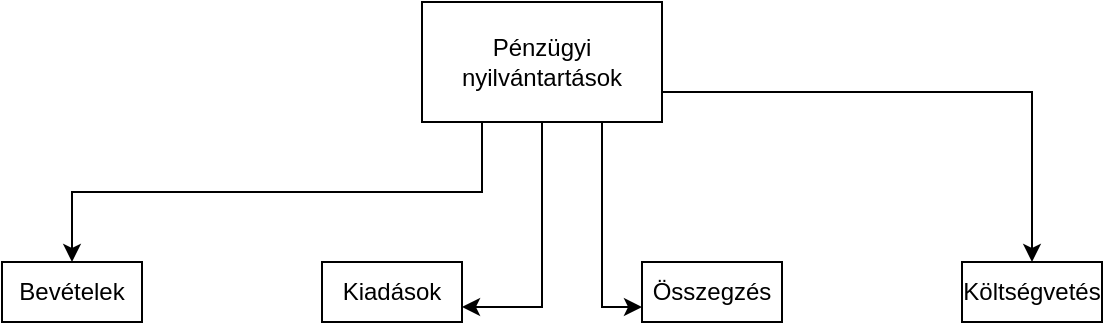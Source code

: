 <mxfile version="28.2.5">
  <diagram name="1 oldal" id="ZgWYLyw0eC7pwUYfvE4h">
    <mxGraphModel dx="1426" dy="777" grid="1" gridSize="10" guides="1" tooltips="1" connect="1" arrows="1" fold="1" page="1" pageScale="1" pageWidth="827" pageHeight="1169" math="0" shadow="0">
      <root>
        <mxCell id="0" />
        <mxCell id="1" parent="0" />
        <mxCell id="hVTtG_Qnfkd89vmWAwA_-1" value="Bevételek" style="rounded=0;whiteSpace=wrap;html=1;" vertex="1" parent="1">
          <mxGeometry x="120" y="320" width="70" height="30" as="geometry" />
        </mxCell>
        <mxCell id="hVTtG_Qnfkd89vmWAwA_-8" value="Kiadások" style="rounded=0;whiteSpace=wrap;html=1;" vertex="1" parent="1">
          <mxGeometry x="280" y="320" width="70" height="30" as="geometry" />
        </mxCell>
        <mxCell id="hVTtG_Qnfkd89vmWAwA_-12" style="edgeStyle=orthogonalEdgeStyle;rounded=0;orthogonalLoop=1;jettySize=auto;html=1;exitX=0.25;exitY=1;exitDx=0;exitDy=0;entryX=0.5;entryY=0;entryDx=0;entryDy=0;" edge="1" parent="1" source="hVTtG_Qnfkd89vmWAwA_-9" target="hVTtG_Qnfkd89vmWAwA_-1">
          <mxGeometry relative="1" as="geometry" />
        </mxCell>
        <mxCell id="hVTtG_Qnfkd89vmWAwA_-13" style="edgeStyle=orthogonalEdgeStyle;rounded=0;orthogonalLoop=1;jettySize=auto;html=1;exitX=0.5;exitY=1;exitDx=0;exitDy=0;entryX=1;entryY=0.75;entryDx=0;entryDy=0;" edge="1" parent="1" source="hVTtG_Qnfkd89vmWAwA_-9" target="hVTtG_Qnfkd89vmWAwA_-8">
          <mxGeometry relative="1" as="geometry" />
        </mxCell>
        <mxCell id="hVTtG_Qnfkd89vmWAwA_-14" style="edgeStyle=orthogonalEdgeStyle;rounded=0;orthogonalLoop=1;jettySize=auto;html=1;exitX=0.75;exitY=1;exitDx=0;exitDy=0;entryX=0;entryY=0.75;entryDx=0;entryDy=0;" edge="1" parent="1" source="hVTtG_Qnfkd89vmWAwA_-9" target="hVTtG_Qnfkd89vmWAwA_-11">
          <mxGeometry relative="1" as="geometry" />
        </mxCell>
        <mxCell id="hVTtG_Qnfkd89vmWAwA_-15" style="edgeStyle=orthogonalEdgeStyle;rounded=0;orthogonalLoop=1;jettySize=auto;html=1;exitX=1;exitY=0.75;exitDx=0;exitDy=0;entryX=0.5;entryY=0;entryDx=0;entryDy=0;" edge="1" parent="1" source="hVTtG_Qnfkd89vmWAwA_-9" target="hVTtG_Qnfkd89vmWAwA_-10">
          <mxGeometry relative="1" as="geometry" />
        </mxCell>
        <mxCell id="hVTtG_Qnfkd89vmWAwA_-9" value="Pénzügyi nyilvántartások" style="rounded=0;whiteSpace=wrap;html=1;" vertex="1" parent="1">
          <mxGeometry x="330" y="190" width="120" height="60" as="geometry" />
        </mxCell>
        <mxCell id="hVTtG_Qnfkd89vmWAwA_-10" value="Költségvetés" style="rounded=0;whiteSpace=wrap;html=1;" vertex="1" parent="1">
          <mxGeometry x="600" y="320" width="70" height="30" as="geometry" />
        </mxCell>
        <mxCell id="hVTtG_Qnfkd89vmWAwA_-11" value="Összegzés" style="rounded=0;whiteSpace=wrap;html=1;" vertex="1" parent="1">
          <mxGeometry x="440" y="320" width="70" height="30" as="geometry" />
        </mxCell>
      </root>
    </mxGraphModel>
  </diagram>
</mxfile>
